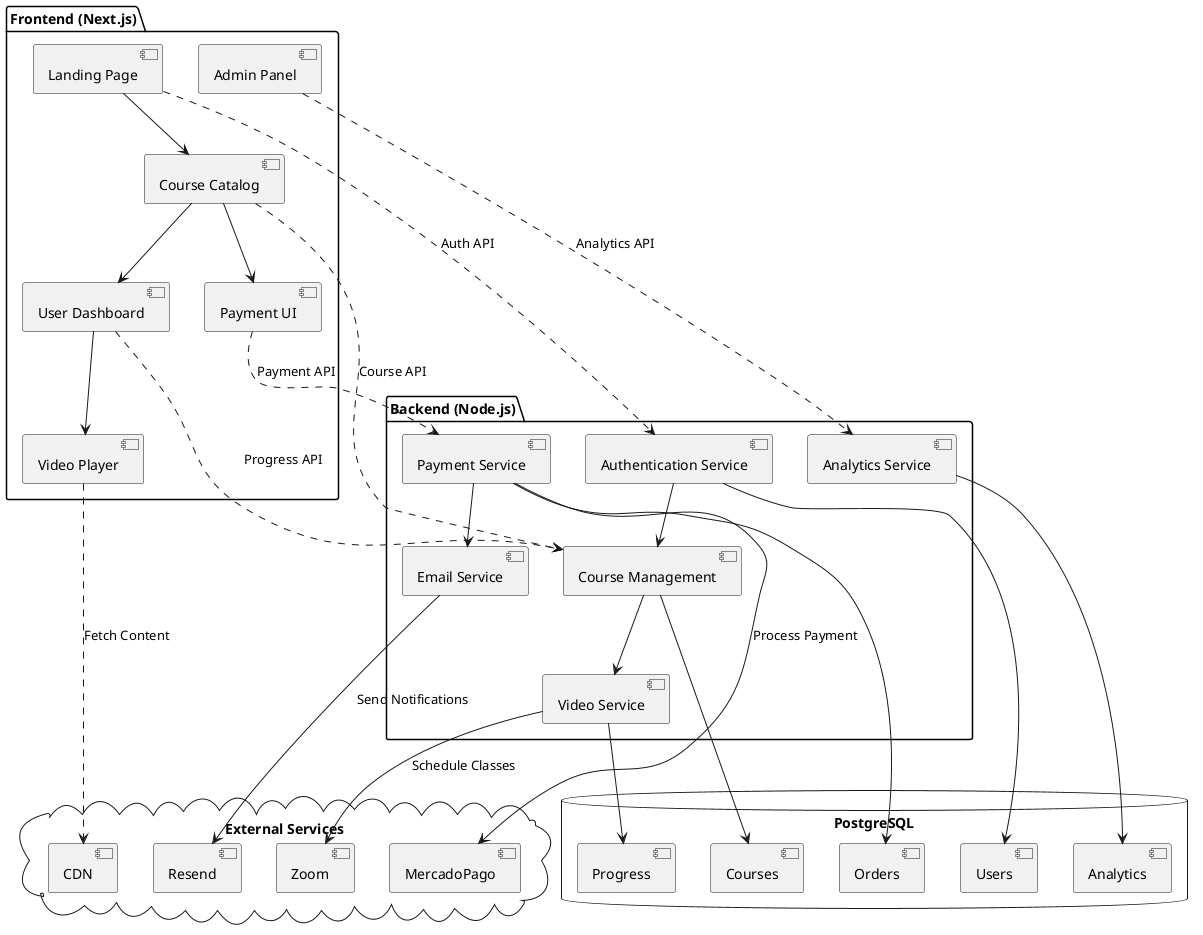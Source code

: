 @startuml
' Basic styling
skinparam backgroundColor white
skinparam handwritten false
skinparam monochrome false

' Components
package "Frontend (Next.js)" {
    [Landing Page] as landing
    [Course Catalog] as catalog
    [User Dashboard] as dashboard
    [Admin Panel] as admin
    [Video Player] as player
    [Payment UI] as payment_ui
}

package "Backend (Node.js)" {
    [Authentication Service] as auth
    [Course Management] as course_mgmt
    [Payment Service] as payment
    [Email Service] as email
    [Video Service] as video
    [Analytics Service] as analytics
}

database "PostgreSQL" {
    [Users] as users_db
    [Courses] as courses_db
    [Orders] as orders_db
    [Progress] as progress_db
    [Analytics] as analytics_db
}

cloud "External Services" {
    [MercadoPago] as mercadopago
    [Zoom] as zoom
    [Resend] as resend
    [CDN] as cdn
}

' Connections
landing --> catalog
catalog --> payment_ui
catalog --> dashboard
dashboard --> player

auth --> course_mgmt
course_mgmt --> video
payment --> email

landing ..> auth : Auth API
catalog ..> course_mgmt : Course API
dashboard ..> course_mgmt : Progress API
payment_ui ..> payment : Payment API
admin ..> analytics : Analytics API

auth --> users_db
course_mgmt --> courses_db
payment --> orders_db
analytics --> analytics_db
video --> progress_db

payment --> mercadopago : Process Payment
video --> zoom : Schedule Classes
email --> resend : Send Notifications
player ..> cdn : Fetch Content

@enduml 